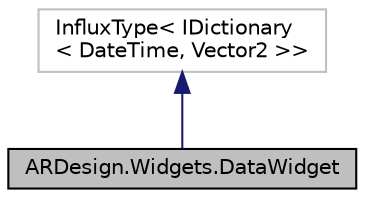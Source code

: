 digraph "ARDesign.Widgets.DataWidget"
{
 // LATEX_PDF_SIZE
  edge [fontname="Helvetica",fontsize="10",labelfontname="Helvetica",labelfontsize="10"];
  node [fontname="Helvetica",fontsize="10",shape=record];
  Node2 [label="ARDesign.Widgets.DataWidget",height=0.2,width=0.4,color="black", fillcolor="grey75", style="filled", fontcolor="black",tooltip="Widget storing data for a specific type dataVal is of type IDictionary<DateTime, Vector2>"];
  Node3 -> Node2 [dir="back",color="midnightblue",fontsize="10",style="solid",fontname="Helvetica"];
  Node3 [label="InfluxType\< IDictionary\l\< DateTime, Vector2 \>\>",height=0.2,width=0.4,color="grey75", fillcolor="white", style="filled",tooltip=" "];
}
